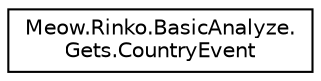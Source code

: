 digraph "类继承关系图"
{
 // LATEX_PDF_SIZE
  edge [fontname="Helvetica",fontsize="10",labelfontname="Helvetica",labelfontsize="10"];
  node [fontname="Helvetica",fontsize="10",shape=record];
  rankdir="LR";
  Node0 [label="Meow.Rinko.BasicAnalyze.\lGets.CountryEvent",height=0.2,width=0.4,color="black", fillcolor="white", style="filled",URL="$class_meow_1_1_rinko_1_1_basic_analyze_1_1_gets_1_1_country_event.html",tooltip="某服务器区域的活动信息"];
}
